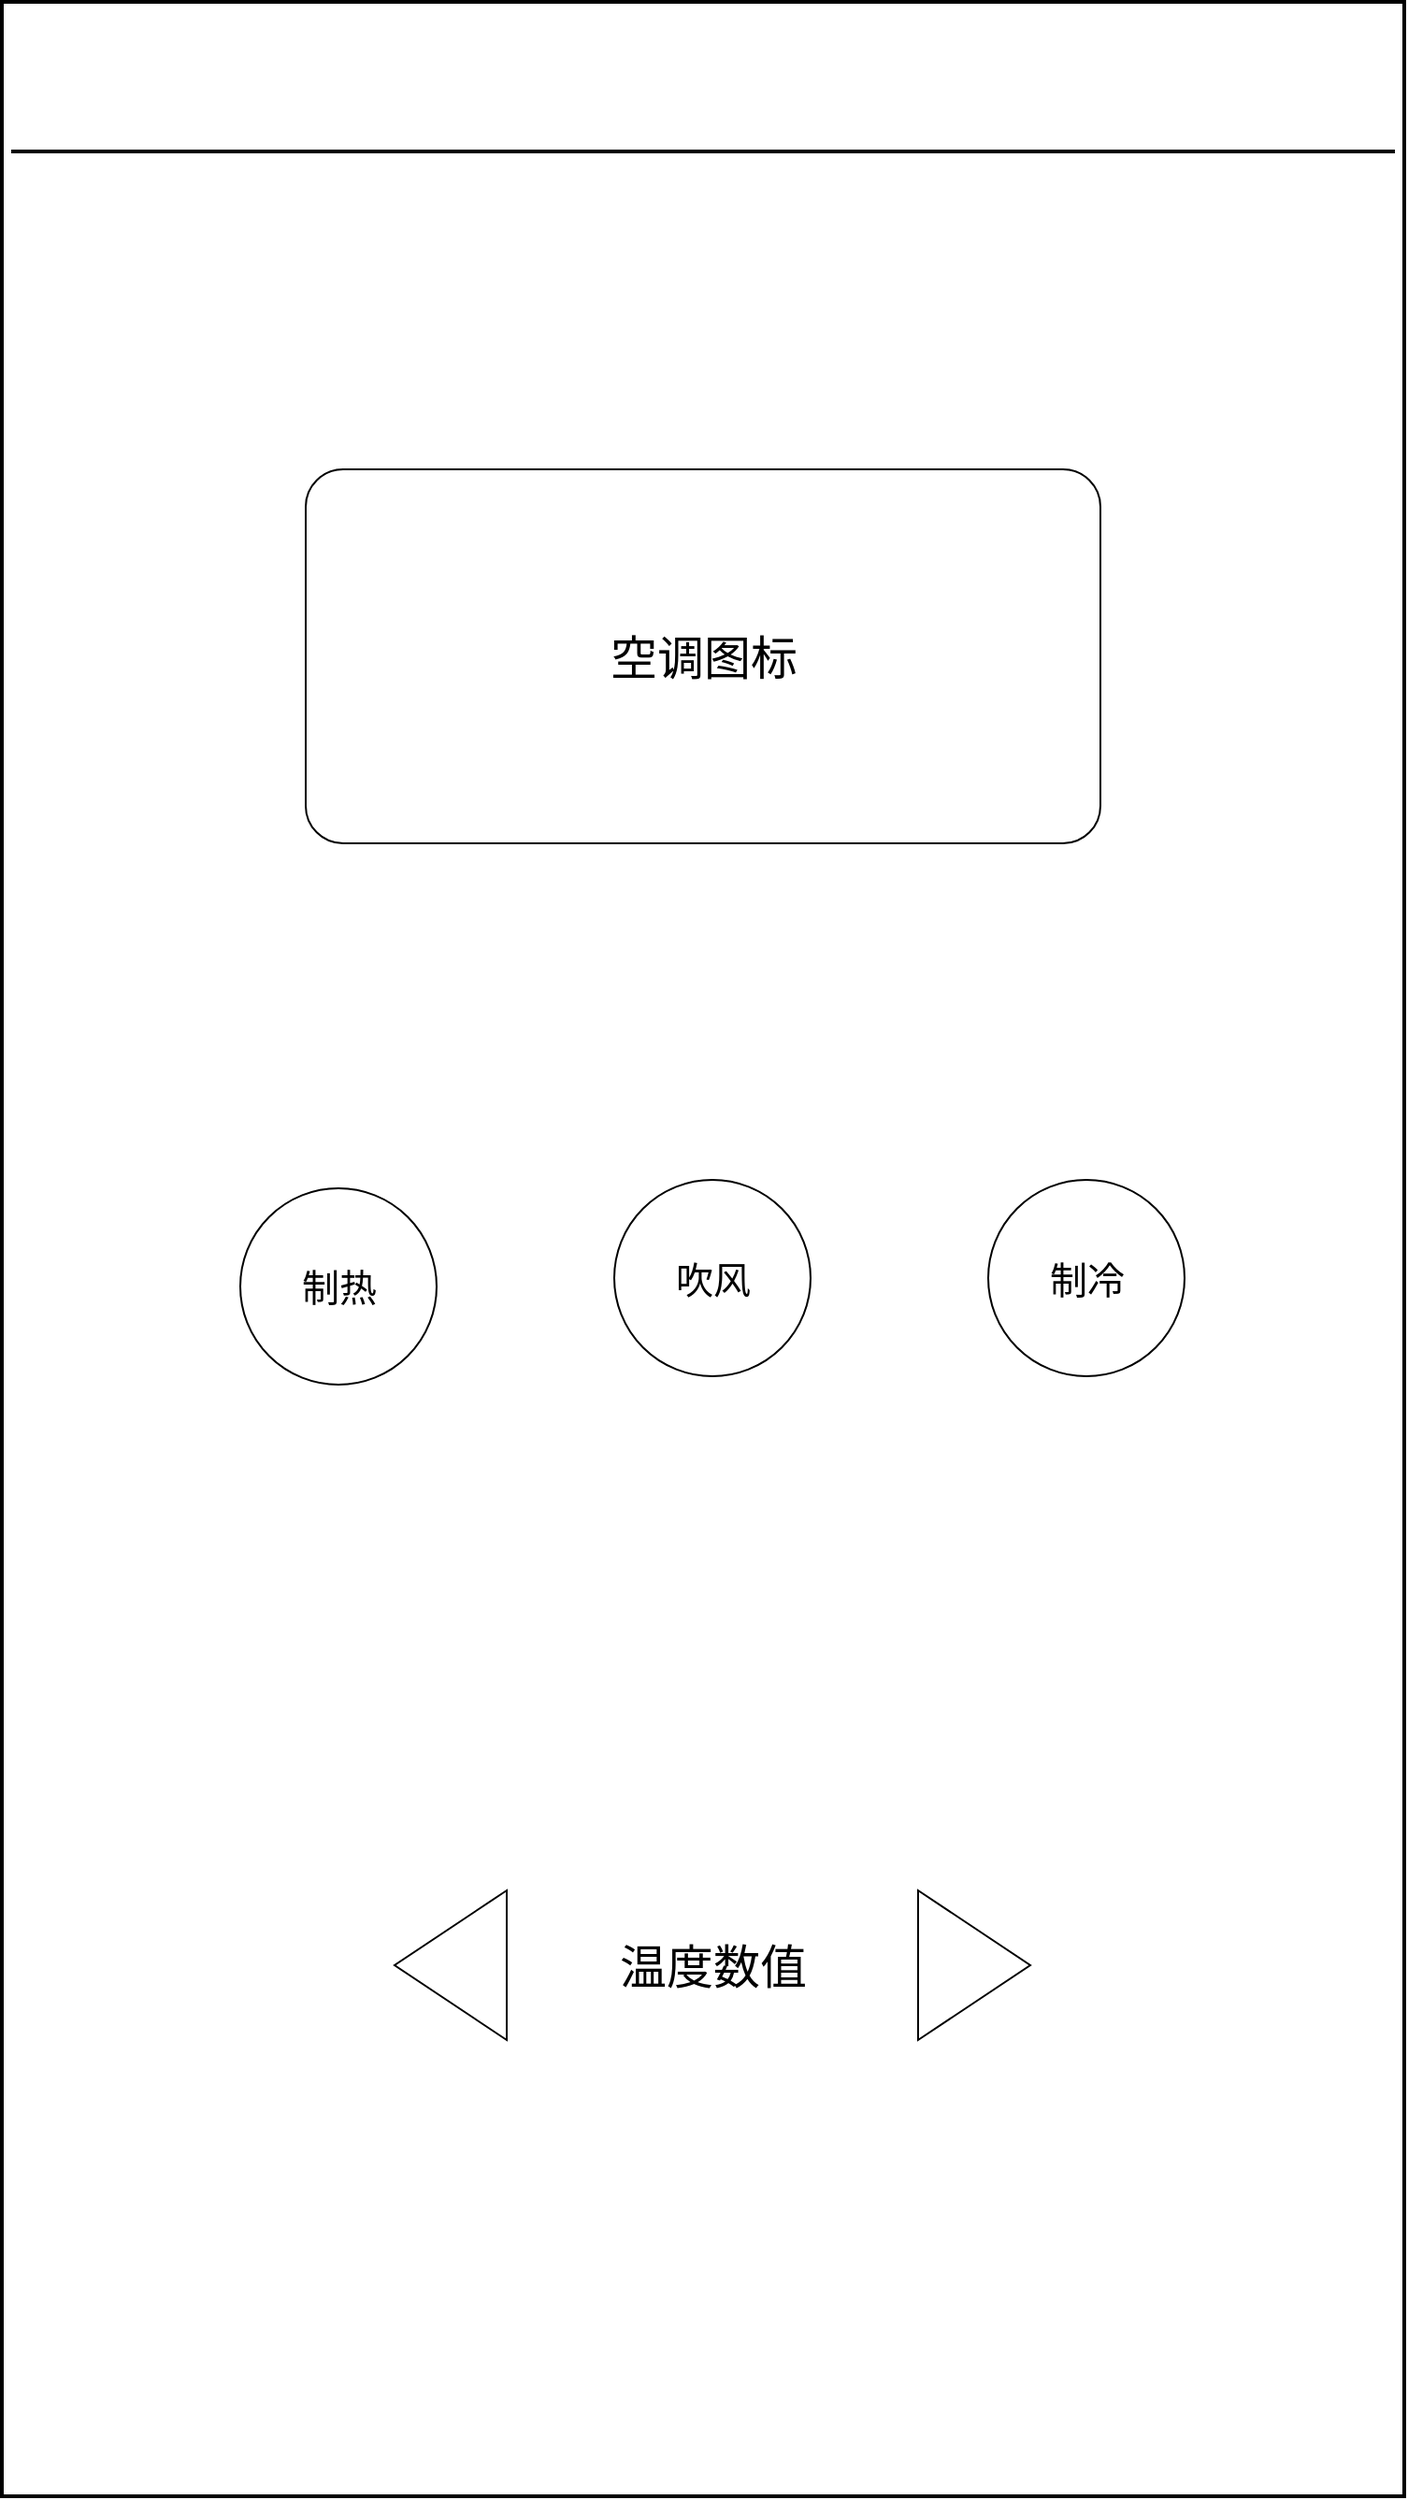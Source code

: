 <mxfile version="14.6.13" type="device"><diagram id="E6YaIA9ucXc7t0YPLzoU" name="第 1 页"><mxGraphModel dx="1086" dy="822" grid="1" gridSize="10" guides="1" tooltips="1" connect="1" arrows="1" fold="1" page="1" pageScale="1" pageWidth="1654" pageHeight="1169" math="0" shadow="0"><root><mxCell id="0"/><mxCell id="1" parent="0"/><mxCell id="h7oK-LjVopcM2tklmQUC-2" value="" style="rounded=1;whiteSpace=wrap;html=1;fontSize=20;arcSize=0;strokeWidth=2;" parent="1" vertex="1"><mxGeometry x="510" y="90" width="750" height="1334" as="geometry"/></mxCell><mxCell id="h7oK-LjVopcM2tklmQUC-3" value="" style="line;strokeWidth=2;html=1;" parent="1" vertex="1"><mxGeometry x="515" y="160" width="740" height="20" as="geometry"/></mxCell><mxCell id="h7oK-LjVopcM2tklmQUC-4" value="&lt;font style=&quot;font-size: 25px&quot;&gt;空调图标&lt;/font&gt;" style="rounded=1;whiteSpace=wrap;html=1;fontSize=20;arcSize=10;" parent="1" vertex="1"><mxGeometry x="672.5" y="340" width="425" height="200" as="geometry"/></mxCell><mxCell id="h7oK-LjVopcM2tklmQUC-6" value="&lt;span style=&quot;font-family: &amp;#34;ubuntu&amp;#34; , &amp;#34;source sans pro&amp;#34; , sans-serif ; word-spacing: 0.8px ; background-color: rgb(255 , 255 , 255)&quot;&gt;&lt;font style=&quot;font-size: 20px&quot;&gt;制热&lt;/font&gt;&lt;/span&gt;" style="ellipse;whiteSpace=wrap;html=1;aspect=fixed;" parent="1" vertex="1"><mxGeometry x="637.5" y="724.5" width="105" height="105" as="geometry"/></mxCell><mxCell id="h7oK-LjVopcM2tklmQUC-7" value="&lt;font face=&quot;ubuntu, source sans pro, sans-serif&quot;&gt;&lt;span style=&quot;font-size: 20px ; word-spacing: 0.8px ; background-color: rgb(255 , 255 , 255)&quot;&gt;吹风&lt;/span&gt;&lt;/font&gt;" style="ellipse;whiteSpace=wrap;html=1;aspect=fixed;" parent="1" vertex="1"><mxGeometry x="837.5" y="720" width="105" height="105" as="geometry"/></mxCell><mxCell id="h7oK-LjVopcM2tklmQUC-8" value="&lt;font face=&quot;ubuntu, source sans pro, sans-serif&quot;&gt;&lt;span style=&quot;font-size: 20px ; word-spacing: 0.8px ; background-color: rgb(255 , 255 , 255)&quot;&gt;制冷&lt;/span&gt;&lt;/font&gt;" style="ellipse;whiteSpace=wrap;html=1;aspect=fixed;" parent="1" vertex="1"><mxGeometry x="1037.5" y="720" width="105" height="105" as="geometry"/></mxCell><mxCell id="h7oK-LjVopcM2tklmQUC-10" value="" style="triangle;whiteSpace=wrap;html=1;direction=west;" parent="1" vertex="1"><mxGeometry x="720" y="1100" width="60" height="80" as="geometry"/></mxCell><mxCell id="h7oK-LjVopcM2tklmQUC-11" value="" style="triangle;whiteSpace=wrap;html=1;" parent="1" vertex="1"><mxGeometry x="1000" y="1100" width="60" height="80" as="geometry"/></mxCell><mxCell id="h7oK-LjVopcM2tklmQUC-12" value="&lt;font style=&quot;font-size: 25px&quot;&gt;温度数值&lt;/font&gt;" style="text;html=1;align=center;verticalAlign=middle;resizable=0;points=[];autosize=1;strokeColor=none;" parent="1" vertex="1"><mxGeometry x="830" y="1130" width="120" height="20" as="geometry"/></mxCell></root></mxGraphModel></diagram></mxfile>